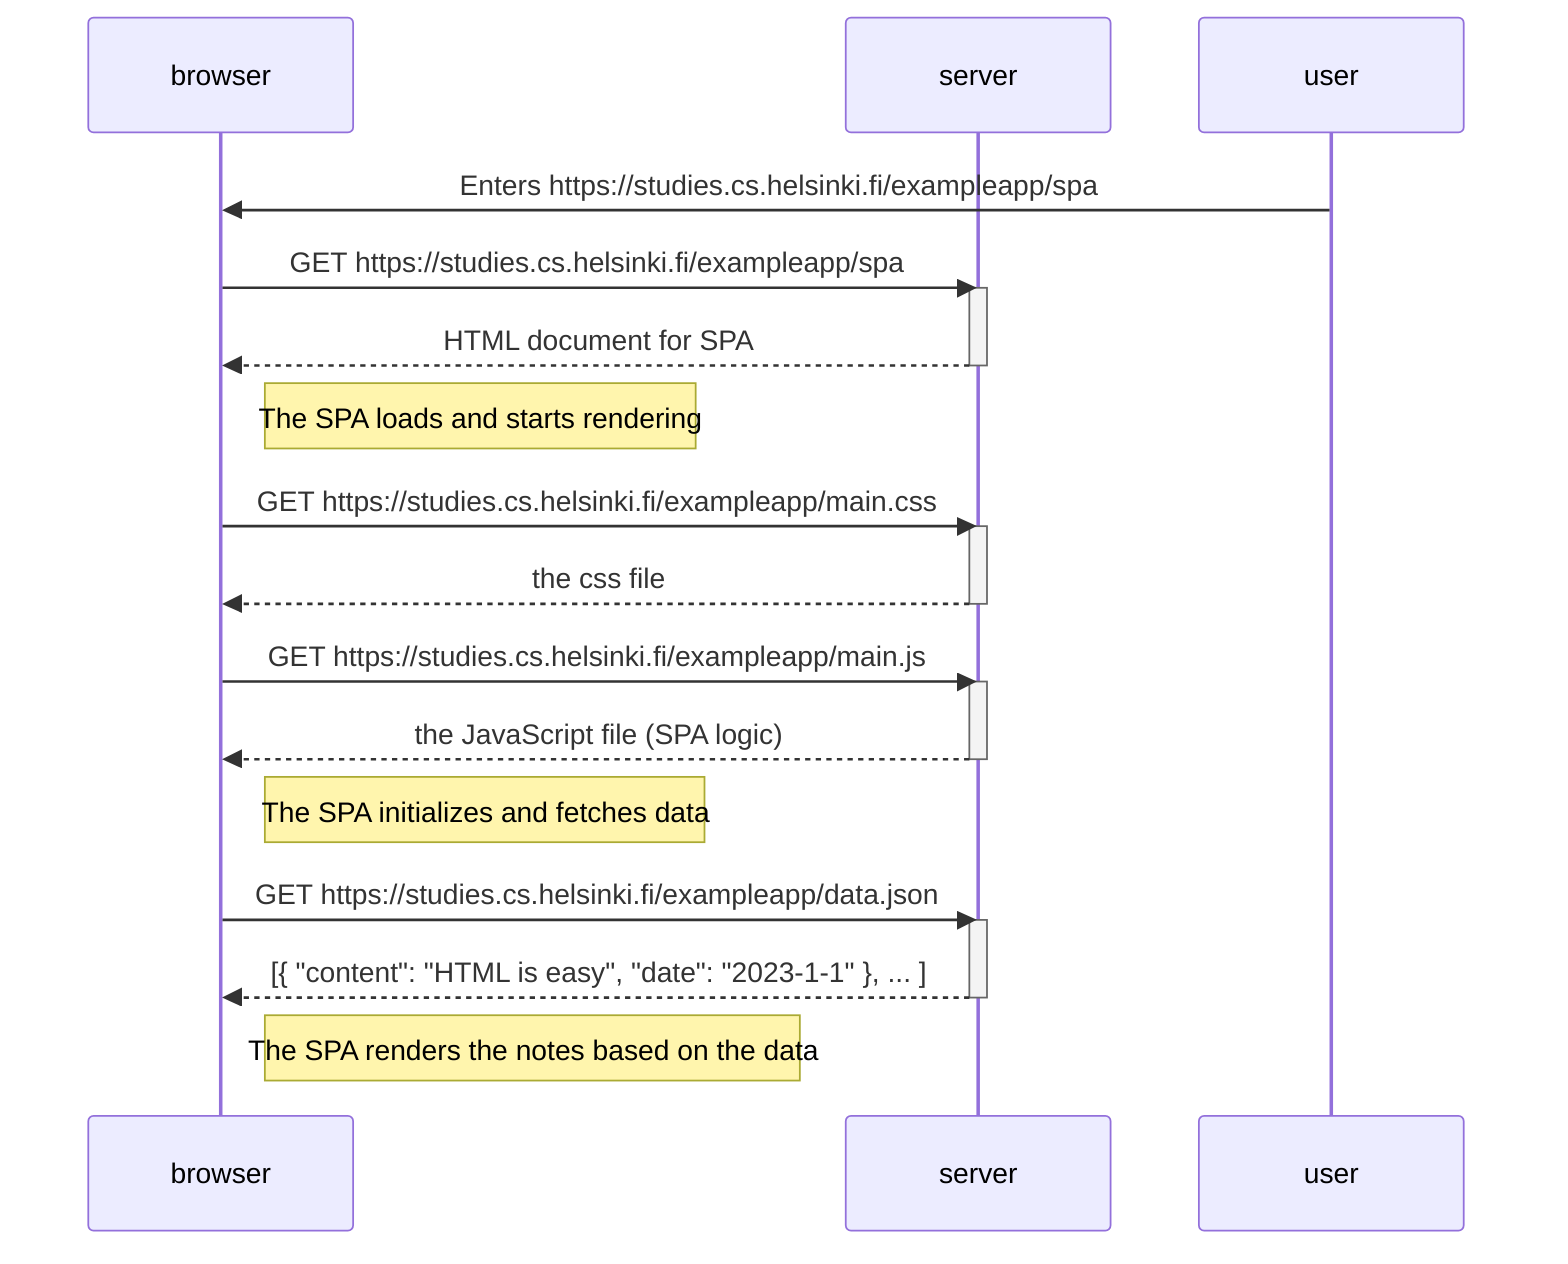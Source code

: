 sequenceDiagram
    participant browser
    participant server
    participant user

    user->>browser: Enters https://studies.cs.helsinki.fi/exampleapp/spa
    browser->>server: GET https://studies.cs.helsinki.fi/exampleapp/spa
    activate server
    server-->>browser: HTML document for SPA
    deactivate server

    Note right of browser: The SPA loads and starts rendering

    browser->>server: GET https://studies.cs.helsinki.fi/exampleapp/main.css
    activate server
    server-->>browser: the css file
    deactivate server

    browser->>server: GET https://studies.cs.helsinki.fi/exampleapp/main.js
    activate server
    server-->>browser: the JavaScript file (SPA logic)
    deactivate server

    Note right of browser: The SPA initializes and fetches data

    browser->>server: GET https://studies.cs.helsinki.fi/exampleapp/data.json
    activate server
    server-->>browser: [{ "content": "HTML is easy", "date": "2023-1-1" }, ... ]
    deactivate server

    Note right of browser: The SPA renders the notes based on the data